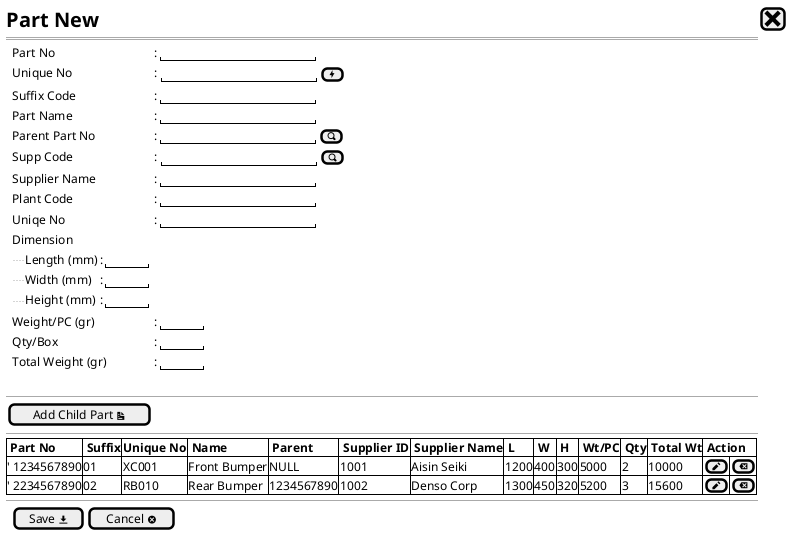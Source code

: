 @startsalt
{
  <size:20><b>Part New | [<size:25><&x>]|*
  ==
  {
    .|Part No         |: |"                   "|*
    .|Unique No       |:{|"                   "|[<&bolt>]|}*
    .|Suffix Code     |: |"                   "|*
    .|Part Name       |: |"                   "|*
    .|Parent Part No  |: |"                   "| [<&magnifying-glass>]| *
    .|Supp Code       |:{|"                   "|[<&magnifying-glass>]|} *
    .|Supplier Name   |: |"                   "|*
    .|Plant Code      |: |"                   "| *
    .|Uniqe No        |: |"                   "| *
    .|Dimension|*
    .|{
      ..||Length (mm)   |: |"     "|*
      ..|Width (mm)     |: |"     "|*
      ..|Height (mm)    |: |"     "|*
      }
    .|Weight/PC (gr)    |: |"     "|*
    .|Qty/Box           |: |"     "|*
    .|Total Weight (gr) |: |"     "|*
  }
  .
  --
  {
    [Add Child Part <&document>]|*
  }
  --
  {#
    |<b> Part No  |<b> Suffix |<b>Unique No         |<b> Name     |<b> Parent |<b> Supplier ID |<b> Supplier Name |<b> L |<b> W |<b> H |<b> Wt/PC |<b> Qty |<b> Total Wt |<b> Action |*|*|*|*|*|*|*
    |' 1234567890 | 01        | XC001               |Front Bumper | NULL      | 1001           | Aisin Seiki      | 1200 | 400  | 300  | 5000     | 2      | 10000       |[<&pencil>]|[<&delete>]|*
    |' 2234567890 | 02        | RB010               |Rear Bumper  | 1234567890| 1002           | Denso Corp       | 1300 | 450  | 320  | 5200     | 3      | 15600       |[<&pencil>]|[<&delete>]|*
  }
  --
  {
  .|[ Save <&data-transfer-download>] |  [Cancel <&circle-x> ]|*
  }

}
@endsalt
